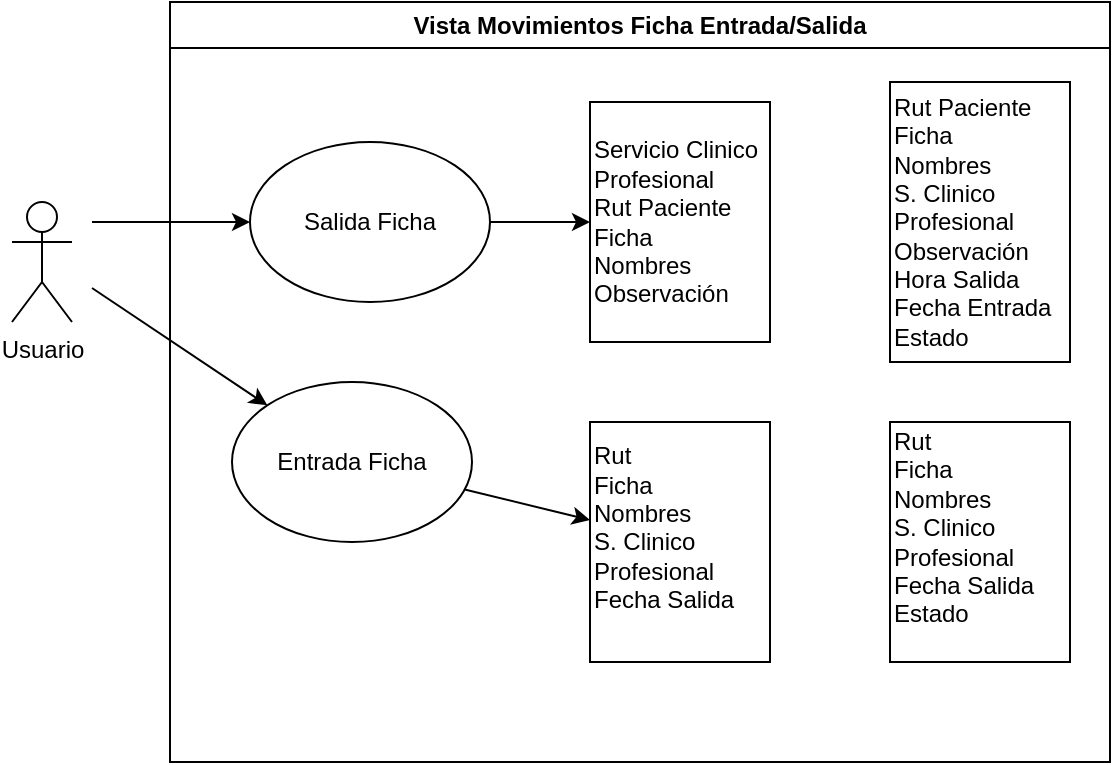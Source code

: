 <mxfile version="28.1.2">
  <diagram name="Página-1" id="oZLbV5UF4XpuKFmgeI64">
    <mxGraphModel dx="815" dy="485" grid="1" gridSize="10" guides="1" tooltips="1" connect="1" arrows="1" fold="1" page="1" pageScale="1" pageWidth="827" pageHeight="1169" math="0" shadow="0">
      <root>
        <mxCell id="0" />
        <mxCell id="1" parent="0" />
        <mxCell id="MxXOCemw6vELwAxel-M8-1" value="Usuario" style="shape=umlActor;verticalLabelPosition=bottom;verticalAlign=top;html=1;outlineConnect=0;" vertex="1" parent="1">
          <mxGeometry x="100" y="390" width="30" height="60" as="geometry" />
        </mxCell>
        <mxCell id="MxXOCemw6vELwAxel-M8-3" value="Vista Movimientos Ficha Entrada/Salida" style="swimlane;whiteSpace=wrap;html=1;" vertex="1" parent="1">
          <mxGeometry x="179" y="290" width="470" height="380" as="geometry" />
        </mxCell>
        <mxCell id="MxXOCemw6vELwAxel-M8-4" value="Salida Ficha" style="ellipse;whiteSpace=wrap;html=1;" vertex="1" parent="MxXOCemw6vELwAxel-M8-3">
          <mxGeometry x="40" y="70" width="120" height="80" as="geometry" />
        </mxCell>
        <mxCell id="MxXOCemw6vELwAxel-M8-6" value="Servicio Clinico&lt;br&gt;Profesional&lt;br&gt;Rut Paciente&lt;br&gt;Ficha&lt;br&gt;Nombres&lt;br&gt;Observación" style="rounded=0;whiteSpace=wrap;html=1;align=left;" vertex="1" parent="MxXOCemw6vELwAxel-M8-3">
          <mxGeometry x="210" y="50" width="90" height="120" as="geometry" />
        </mxCell>
        <mxCell id="MxXOCemw6vELwAxel-M8-7" value="Entrada Ficha" style="ellipse;whiteSpace=wrap;html=1;" vertex="1" parent="MxXOCemw6vELwAxel-M8-3">
          <mxGeometry x="31" y="190" width="120" height="80" as="geometry" />
        </mxCell>
        <mxCell id="MxXOCemw6vELwAxel-M8-8" value="Rut&lt;div&gt;Ficha&lt;/div&gt;&lt;div&gt;Nombres&lt;/div&gt;&lt;div&gt;S. Clinico&lt;/div&gt;&lt;div&gt;Profesional&lt;/div&gt;&lt;div&gt;Fecha Salida&lt;/div&gt;&lt;div&gt;&lt;br&gt;&lt;/div&gt;" style="rounded=0;whiteSpace=wrap;html=1;align=left;" vertex="1" parent="MxXOCemw6vELwAxel-M8-3">
          <mxGeometry x="210" y="210" width="90" height="120" as="geometry" />
        </mxCell>
        <mxCell id="MxXOCemw6vELwAxel-M8-9" value="Rut Paciente&lt;div&gt;Ficha&lt;/div&gt;&lt;div&gt;Nombres&lt;/div&gt;&lt;div&gt;S. Clinico&lt;/div&gt;&lt;div&gt;Profesional&lt;/div&gt;&lt;div&gt;Observación&lt;/div&gt;&lt;div&gt;Hora Salida&lt;/div&gt;&lt;div&gt;Fecha Entrada&lt;/div&gt;&lt;div&gt;Estado&lt;/div&gt;" style="rounded=0;whiteSpace=wrap;html=1;align=left;" vertex="1" parent="MxXOCemw6vELwAxel-M8-3">
          <mxGeometry x="360" y="40" width="90" height="140" as="geometry" />
        </mxCell>
        <mxCell id="MxXOCemw6vELwAxel-M8-10" value="Rut&lt;div&gt;Ficha&lt;/div&gt;&lt;div&gt;Nombres&lt;/div&gt;&lt;div&gt;S. Clinico&lt;/div&gt;&lt;div&gt;Profesional&lt;/div&gt;&lt;div&gt;Fecha Salida&lt;/div&gt;&lt;div&gt;Estado&lt;/div&gt;&lt;div&gt;&lt;br&gt;&lt;/div&gt;" style="rounded=0;whiteSpace=wrap;html=1;align=left;" vertex="1" parent="MxXOCemw6vELwAxel-M8-3">
          <mxGeometry x="360" y="210" width="90" height="120" as="geometry" />
        </mxCell>
        <mxCell id="MxXOCemw6vELwAxel-M8-12" value="" style="endArrow=classic;html=1;rounded=0;" edge="1" parent="MxXOCemw6vELwAxel-M8-3" source="MxXOCemw6vELwAxel-M8-4" target="MxXOCemw6vELwAxel-M8-6">
          <mxGeometry width="50" height="50" relative="1" as="geometry">
            <mxPoint x="110" y="270" as="sourcePoint" />
            <mxPoint x="196" y="217" as="targetPoint" />
          </mxGeometry>
        </mxCell>
        <mxCell id="MxXOCemw6vELwAxel-M8-15" value="" style="endArrow=classic;html=1;rounded=0;" edge="1" parent="MxXOCemw6vELwAxel-M8-3" source="MxXOCemw6vELwAxel-M8-7" target="MxXOCemw6vELwAxel-M8-8">
          <mxGeometry width="50" height="50" relative="1" as="geometry">
            <mxPoint x="150" y="400" as="sourcePoint" />
            <mxPoint x="227" y="428" as="targetPoint" />
          </mxGeometry>
        </mxCell>
        <mxCell id="MxXOCemw6vELwAxel-M8-11" value="" style="endArrow=classic;html=1;rounded=0;" edge="1" parent="1" target="MxXOCemw6vELwAxel-M8-4">
          <mxGeometry width="50" height="50" relative="1" as="geometry">
            <mxPoint x="140" y="400" as="sourcePoint" />
            <mxPoint x="200" y="360" as="targetPoint" />
          </mxGeometry>
        </mxCell>
        <mxCell id="MxXOCemw6vELwAxel-M8-14" value="" style="endArrow=classic;html=1;rounded=0;" edge="1" parent="1" target="MxXOCemw6vELwAxel-M8-7">
          <mxGeometry width="50" height="50" relative="1" as="geometry">
            <mxPoint x="140" y="433" as="sourcePoint" />
            <mxPoint x="226" y="380" as="targetPoint" />
          </mxGeometry>
        </mxCell>
      </root>
    </mxGraphModel>
  </diagram>
</mxfile>

